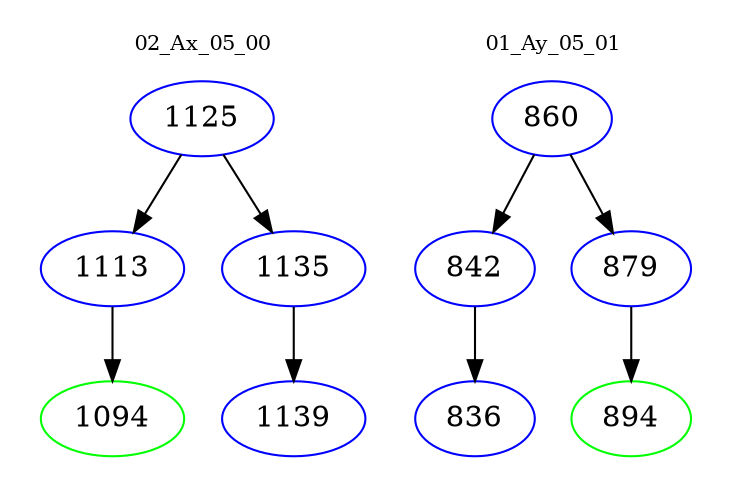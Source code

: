 digraph{
subgraph cluster_0 {
color = white
label = "02_Ax_05_00";
fontsize=10;
T0_1125 [label="1125", color="blue"]
T0_1125 -> T0_1113 [color="black"]
T0_1113 [label="1113", color="blue"]
T0_1113 -> T0_1094 [color="black"]
T0_1094 [label="1094", color="green"]
T0_1125 -> T0_1135 [color="black"]
T0_1135 [label="1135", color="blue"]
T0_1135 -> T0_1139 [color="black"]
T0_1139 [label="1139", color="blue"]
}
subgraph cluster_1 {
color = white
label = "01_Ay_05_01";
fontsize=10;
T1_860 [label="860", color="blue"]
T1_860 -> T1_842 [color="black"]
T1_842 [label="842", color="blue"]
T1_842 -> T1_836 [color="black"]
T1_836 [label="836", color="blue"]
T1_860 -> T1_879 [color="black"]
T1_879 [label="879", color="blue"]
T1_879 -> T1_894 [color="black"]
T1_894 [label="894", color="green"]
}
}
